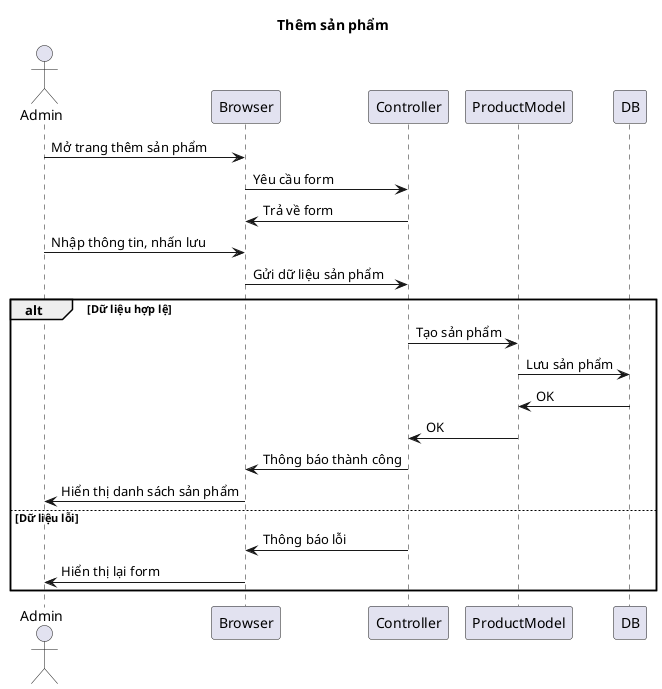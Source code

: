 @startuml Thêm sản phẩm
title Thêm sản phẩm

actor Admin
participant Browser
participant Controller
participant ProductModel
participant DB

Admin -> Browser: Mở trang thêm sản phẩm
Browser -> Controller: Yêu cầu form
Controller -> Browser: Trả về form

Admin -> Browser: Nhập thông tin, nhấn lưu
Browser -> Controller: Gửi dữ liệu sản phẩm

alt Dữ liệu hợp lệ
    Controller -> ProductModel: Tạo sản phẩm
    ProductModel -> DB: Lưu sản phẩm
    DB -> ProductModel: OK
    ProductModel -> Controller: OK
    Controller -> Browser: Thông báo thành công
    Browser -> Admin: Hiển thị danh sách sản phẩm
else Dữ liệu lỗi
    Controller -> Browser: Thông báo lỗi
    Browser -> Admin: Hiển thị lại form
end

@enduml
